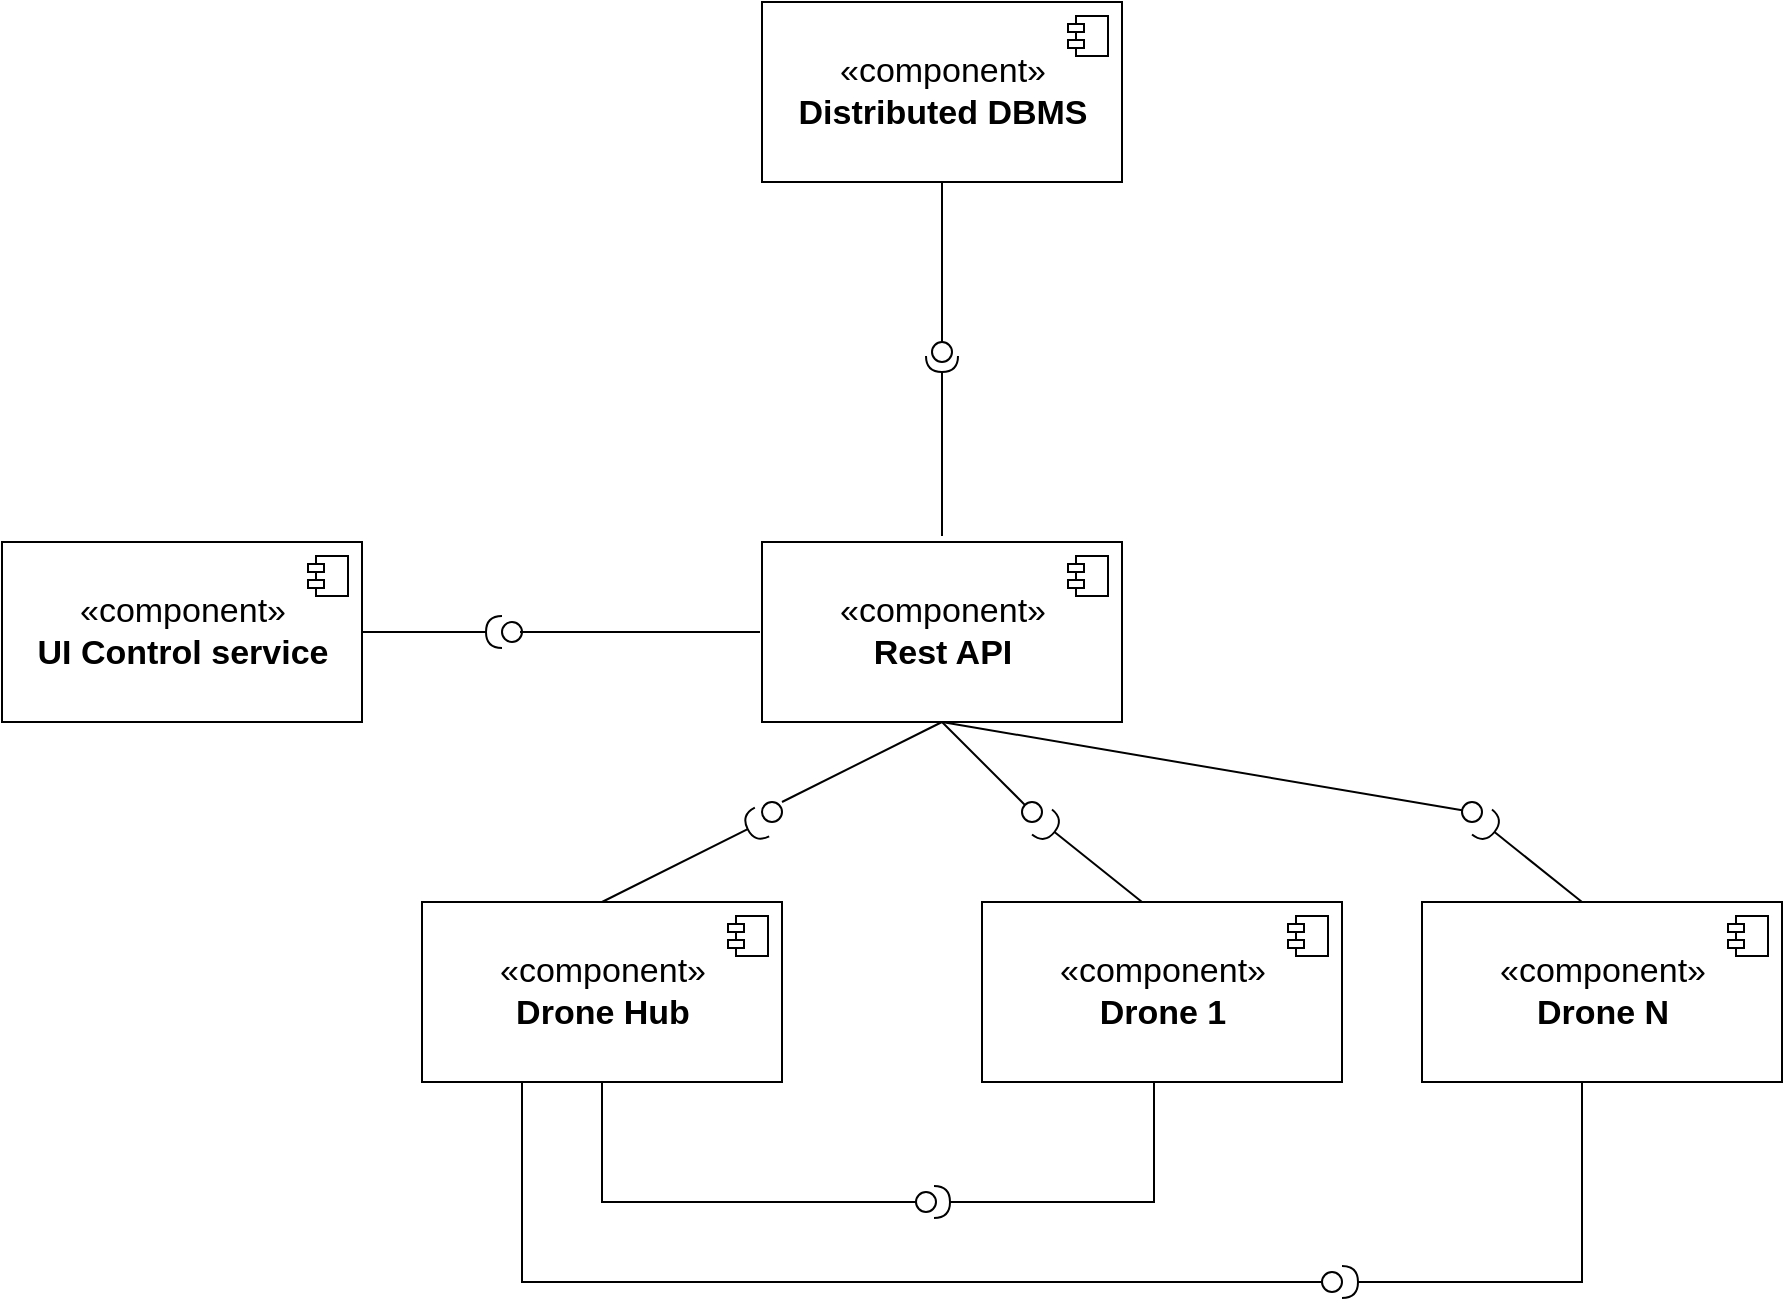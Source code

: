 <mxfile version="20.8.18" type="device"><diagram name="Page-1" id="929967ad-93f9-6ef4-fab6-5d389245f69c"><mxGraphModel dx="1221" dy="655" grid="1" gridSize="10" guides="1" tooltips="1" connect="1" arrows="1" fold="1" page="1" pageScale="1.5" pageWidth="1169" pageHeight="826" background="none" math="0" shadow="0"><root><mxCell id="0" style=";html=1;"/><mxCell id="1" style=";html=1;" parent="0"/><mxCell id="IqujDD8zCIdHvVXrr29B-3" value="&lt;font style=&quot;font-size: 17px;&quot;&gt;«component»&lt;br&gt;&lt;b&gt;Distributed DBMS&lt;/b&gt;&lt;/font&gt;" style="html=1;dropTarget=0;" parent="1" vertex="1"><mxGeometry x="800" y="320" width="180" height="90" as="geometry"/></mxCell><mxCell id="IqujDD8zCIdHvVXrr29B-4" value="" style="shape=module;jettyWidth=8;jettyHeight=4;" parent="IqujDD8zCIdHvVXrr29B-3" vertex="1"><mxGeometry x="1" width="20" height="20" relative="1" as="geometry"><mxPoint x="-27" y="7" as="offset"/></mxGeometry></mxCell><mxCell id="IqujDD8zCIdHvVXrr29B-13" value="&lt;font style=&quot;font-size: 17px;&quot;&gt;«component»&lt;br&gt;&lt;b&gt;Rest API&lt;/b&gt;&lt;/font&gt;" style="html=1;dropTarget=0;" parent="1" vertex="1"><mxGeometry x="800" y="590" width="180" height="90" as="geometry"/></mxCell><mxCell id="IqujDD8zCIdHvVXrr29B-14" value="" style="shape=module;jettyWidth=8;jettyHeight=4;" parent="IqujDD8zCIdHvVXrr29B-13" vertex="1"><mxGeometry x="1" width="20" height="20" relative="1" as="geometry"><mxPoint x="-27" y="7" as="offset"/></mxGeometry></mxCell><mxCell id="IqujDD8zCIdHvVXrr29B-16" value="" style="rounded=0;orthogonalLoop=1;jettySize=auto;html=1;endArrow=halfCircle;endFill=0;endSize=6;strokeWidth=1;sketch=0;" parent="1" edge="1"><mxGeometry relative="1" as="geometry"><mxPoint x="600" y="635" as="sourcePoint"/><mxPoint x="670" y="635" as="targetPoint"/></mxGeometry></mxCell><mxCell id="IqujDD8zCIdHvVXrr29B-26" value="" style="ellipse;whiteSpace=wrap;html=1;align=center;aspect=fixed;resizable=0;points=[];outlineConnect=0;sketch=0;" parent="1" vertex="1"><mxGeometry x="670" y="630" width="10" height="10" as="geometry"/></mxCell><mxCell id="IqujDD8zCIdHvVXrr29B-27" value="" style="endArrow=none;html=1;rounded=0;entryX=0;entryY=0.5;entryDx=0;entryDy=0;" parent="1" edge="1"><mxGeometry width="50" height="50" relative="1" as="geometry"><mxPoint x="679" y="635" as="sourcePoint"/><mxPoint x="799" y="635" as="targetPoint"/></mxGeometry></mxCell><mxCell id="IqujDD8zCIdHvVXrr29B-28" value="&lt;font style=&quot;font-size: 17px;&quot;&gt;«component»&lt;br&gt;&lt;b&gt;UI Control service&lt;/b&gt;&lt;/font&gt;" style="html=1;dropTarget=0;" parent="1" vertex="1"><mxGeometry x="420" y="590" width="180" height="90" as="geometry"/></mxCell><mxCell id="IqujDD8zCIdHvVXrr29B-29" value="" style="shape=module;jettyWidth=8;jettyHeight=4;" parent="IqujDD8zCIdHvVXrr29B-28" vertex="1"><mxGeometry x="1" width="20" height="20" relative="1" as="geometry"><mxPoint x="-27" y="7" as="offset"/></mxGeometry></mxCell><mxCell id="IqujDD8zCIdHvVXrr29B-30" value="«component»&lt;br&gt;&lt;b&gt;Drone Hub&lt;/b&gt;" style="html=1;dropTarget=0;fontSize=17;" parent="1" vertex="1"><mxGeometry x="630" y="770" width="180" height="90" as="geometry"/></mxCell><mxCell id="IqujDD8zCIdHvVXrr29B-31" value="" style="shape=module;jettyWidth=8;jettyHeight=4;fontSize=17;" parent="IqujDD8zCIdHvVXrr29B-30" vertex="1"><mxGeometry x="1" width="20" height="20" relative="1" as="geometry"><mxPoint x="-27" y="7" as="offset"/></mxGeometry></mxCell><mxCell id="IqujDD8zCIdHvVXrr29B-32" value="" style="endArrow=none;html=1;rounded=0;entryX=0.5;entryY=1;entryDx=0;entryDy=0;" parent="1" target="IqujDD8zCIdHvVXrr29B-13" edge="1"><mxGeometry width="50" height="50" relative="1" as="geometry"><mxPoint x="810" y="720" as="sourcePoint"/><mxPoint x="810" y="645" as="targetPoint"/></mxGeometry></mxCell><mxCell id="IqujDD8zCIdHvVXrr29B-33" value="" style="ellipse;whiteSpace=wrap;html=1;align=center;aspect=fixed;resizable=0;points=[];outlineConnect=0;sketch=0;" parent="1" vertex="1"><mxGeometry x="800" y="720" width="10" height="10" as="geometry"/></mxCell><mxCell id="IqujDD8zCIdHvVXrr29B-34" value="" style="rounded=0;orthogonalLoop=1;jettySize=auto;html=1;endArrow=halfCircle;endFill=0;endSize=6;strokeWidth=1;sketch=0;exitX=0.5;exitY=0;exitDx=0;exitDy=0;" parent="1" source="IqujDD8zCIdHvVXrr29B-30" edge="1"><mxGeometry relative="1" as="geometry"><mxPoint x="600" y="645" as="sourcePoint"/><mxPoint x="800" y="730" as="targetPoint"/></mxGeometry></mxCell><mxCell id="IqujDD8zCIdHvVXrr29B-35" value="" style="endArrow=none;html=1;rounded=0;entryX=0.5;entryY=1;entryDx=0;entryDy=0;startArrow=none;" parent="1" source="IqujDD8zCIdHvVXrr29B-36" target="IqujDD8zCIdHvVXrr29B-13" edge="1"><mxGeometry width="50" height="50" relative="1" as="geometry"><mxPoint x="920" y="720" as="sourcePoint"/><mxPoint x="900" y="690" as="targetPoint"/></mxGeometry></mxCell><mxCell id="IqujDD8zCIdHvVXrr29B-36" value="" style="ellipse;whiteSpace=wrap;html=1;align=center;aspect=fixed;resizable=0;points=[];outlineConnect=0;sketch=0;" parent="1" vertex="1"><mxGeometry x="930" y="720" width="10" height="10" as="geometry"/></mxCell><mxCell id="IqujDD8zCIdHvVXrr29B-38" value="" style="rounded=0;orthogonalLoop=1;jettySize=auto;html=1;endArrow=halfCircle;endFill=0;endSize=6;strokeWidth=1;sketch=0;" parent="1" edge="1"><mxGeometry relative="1" as="geometry"><mxPoint x="990" y="770" as="sourcePoint"/><mxPoint x="940" y="730" as="targetPoint"/></mxGeometry></mxCell><mxCell id="IqujDD8zCIdHvVXrr29B-39" value="«component»&lt;br&gt;&lt;b&gt;Drone 1&lt;/b&gt;" style="html=1;dropTarget=0;fontSize=17;" parent="1" vertex="1"><mxGeometry x="910" y="770" width="180" height="90" as="geometry"/></mxCell><mxCell id="IqujDD8zCIdHvVXrr29B-40" value="" style="shape=module;jettyWidth=8;jettyHeight=4;fontSize=17;" parent="IqujDD8zCIdHvVXrr29B-39" vertex="1"><mxGeometry x="1" width="20" height="20" relative="1" as="geometry"><mxPoint x="-27" y="7" as="offset"/></mxGeometry></mxCell><mxCell id="IqujDD8zCIdHvVXrr29B-41" value="" style="endArrow=none;html=1;rounded=0;startArrow=none;" parent="1" source="IqujDD8zCIdHvVXrr29B-42" edge="1"><mxGeometry width="50" height="50" relative="1" as="geometry"><mxPoint x="1140" y="720" as="sourcePoint"/><mxPoint x="890" y="680" as="targetPoint"/></mxGeometry></mxCell><mxCell id="IqujDD8zCIdHvVXrr29B-42" value="" style="ellipse;whiteSpace=wrap;html=1;align=center;aspect=fixed;resizable=0;points=[];outlineConnect=0;sketch=0;" parent="1" vertex="1"><mxGeometry x="1150" y="720" width="10" height="10" as="geometry"/></mxCell><mxCell id="IqujDD8zCIdHvVXrr29B-43" value="" style="rounded=0;orthogonalLoop=1;jettySize=auto;html=1;endArrow=halfCircle;endFill=0;endSize=6;strokeWidth=1;sketch=0;" parent="1" edge="1"><mxGeometry relative="1" as="geometry"><mxPoint x="1210" y="770" as="sourcePoint"/><mxPoint x="1160" y="730" as="targetPoint"/></mxGeometry></mxCell><mxCell id="IqujDD8zCIdHvVXrr29B-44" value="«component»&lt;br&gt;&lt;b&gt;Drone N&lt;/b&gt;" style="html=1;dropTarget=0;fontSize=17;" parent="1" vertex="1"><mxGeometry x="1130" y="770" width="180" height="90" as="geometry"/></mxCell><mxCell id="IqujDD8zCIdHvVXrr29B-45" value="" style="shape=module;jettyWidth=8;jettyHeight=4;fontSize=17;" parent="IqujDD8zCIdHvVXrr29B-44" vertex="1"><mxGeometry x="1" width="20" height="20" relative="1" as="geometry"><mxPoint x="-27" y="7" as="offset"/></mxGeometry></mxCell><mxCell id="IqujDD8zCIdHvVXrr29B-46" value="" style="endArrow=none;html=1;rounded=0;entryX=0.5;entryY=1;entryDx=0;entryDy=0;" parent="1" source="IqujDD8zCIdHvVXrr29B-47" target="IqujDD8zCIdHvVXrr29B-3" edge="1"><mxGeometry width="50" height="50" relative="1" as="geometry"><mxPoint x="890" y="480" as="sourcePoint"/><mxPoint x="810" y="645" as="targetPoint"/></mxGeometry></mxCell><mxCell id="IqujDD8zCIdHvVXrr29B-47" value="" style="ellipse;whiteSpace=wrap;html=1;align=center;aspect=fixed;resizable=0;points=[];outlineConnect=0;sketch=0;" parent="1" vertex="1"><mxGeometry x="885" y="490" width="10" height="10" as="geometry"/></mxCell><mxCell id="IqujDD8zCIdHvVXrr29B-48" value="" style="rounded=0;orthogonalLoop=1;jettySize=auto;html=1;endArrow=halfCircle;endFill=0;endSize=6;strokeWidth=1;sketch=0;exitX=0.5;exitY=0;exitDx=0;exitDy=0;" parent="1" edge="1"><mxGeometry relative="1" as="geometry"><mxPoint x="890" y="587" as="sourcePoint"/><mxPoint x="890" y="497" as="targetPoint"/></mxGeometry></mxCell><mxCell id="IqujDD8zCIdHvVXrr29B-53" value="" style="rounded=0;orthogonalLoop=1;jettySize=auto;html=1;endArrow=halfCircle;endFill=0;endSize=6;strokeWidth=1;sketch=0;exitX=0.5;exitY=1;exitDx=0;exitDy=0;" parent="1" edge="1"><mxGeometry relative="1" as="geometry"><mxPoint x="996" y="860" as="sourcePoint"/><mxPoint x="886" y="920" as="targetPoint"/><Array as="points"><mxPoint x="996" y="920"/></Array></mxGeometry></mxCell><mxCell id="IqujDD8zCIdHvVXrr29B-55" value="" style="endArrow=none;html=1;rounded=0;entryX=0.5;entryY=1;entryDx=0;entryDy=0;startArrow=none;" parent="1" target="IqujDD8zCIdHvVXrr29B-30" edge="1"><mxGeometry width="50" height="50" relative="1" as="geometry"><mxPoint x="880" y="920" as="sourcePoint"/><mxPoint x="810" y="645" as="targetPoint"/><Array as="points"><mxPoint x="720" y="920"/></Array></mxGeometry></mxCell><mxCell id="IqujDD8zCIdHvVXrr29B-54" value="" style="ellipse;whiteSpace=wrap;html=1;align=center;aspect=fixed;resizable=0;points=[];outlineConnect=0;sketch=0;" parent="1" vertex="1"><mxGeometry x="877" y="915" width="10" height="10" as="geometry"/></mxCell><mxCell id="IqujDD8zCIdHvVXrr29B-59" value="" style="endArrow=none;html=1;rounded=0;startArrow=none;" parent="1" edge="1"><mxGeometry width="50" height="50" relative="1" as="geometry"><mxPoint x="1080" y="960" as="sourcePoint"/><mxPoint x="680" y="860" as="targetPoint"/><Array as="points"><mxPoint x="680" y="960"/></Array></mxGeometry></mxCell><mxCell id="IqujDD8zCIdHvVXrr29B-60" value="" style="ellipse;whiteSpace=wrap;html=1;align=center;aspect=fixed;resizable=0;points=[];outlineConnect=0;sketch=0;" parent="1" vertex="1"><mxGeometry x="1080" y="955" width="10" height="10" as="geometry"/></mxCell><mxCell id="IqujDD8zCIdHvVXrr29B-61" value="" style="rounded=0;orthogonalLoop=1;jettySize=auto;html=1;endArrow=halfCircle;endFill=0;endSize=6;strokeWidth=1;sketch=0;exitX=0.5;exitY=1;exitDx=0;exitDy=0;" parent="1" edge="1"><mxGeometry relative="1" as="geometry"><mxPoint x="1210" y="860" as="sourcePoint"/><mxPoint x="1090" y="960" as="targetPoint"/><Array as="points"><mxPoint x="1210" y="960"/></Array></mxGeometry></mxCell></root></mxGraphModel></diagram></mxfile>
